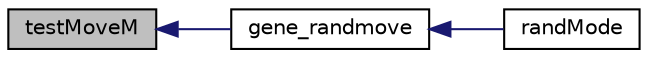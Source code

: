 digraph "testMoveM"
{
  edge [fontname="Helvetica",fontsize="10",labelfontname="Helvetica",labelfontsize="10"];
  node [fontname="Helvetica",fontsize="10",shape=record];
  rankdir="LR";
  Node1 [label="testMoveM",height=0.2,width=0.4,color="black", fillcolor="grey75", style="filled", fontcolor="black"];
  Node1 -> Node2 [dir="back",color="midnightblue",fontsize="10",style="solid"];
  Node2 [label="gene_randmove",height=0.2,width=0.4,color="black", fillcolor="white", style="filled",URL="$db/d8c/rand_md_8h.html#ae0bd3b500920a5bc0386dd86489db626",tooltip="Generate random moves until it is possible for player P to do it (Map rotations and DO_NOTHING includ..."];
  Node2 -> Node3 [dir="back",color="midnightblue",fontsize="10",style="solid"];
  Node3 [label="randMode",height=0.2,width=0.4,color="black", fillcolor="white", style="filled",URL="$db/d8c/rand_md_8h.html#af9cf95043c41e37326e0cf07440223c3",tooltip="Run the mode of the game where the player play with random moves (Map rotations and DO_NOTHING includ..."];
}
